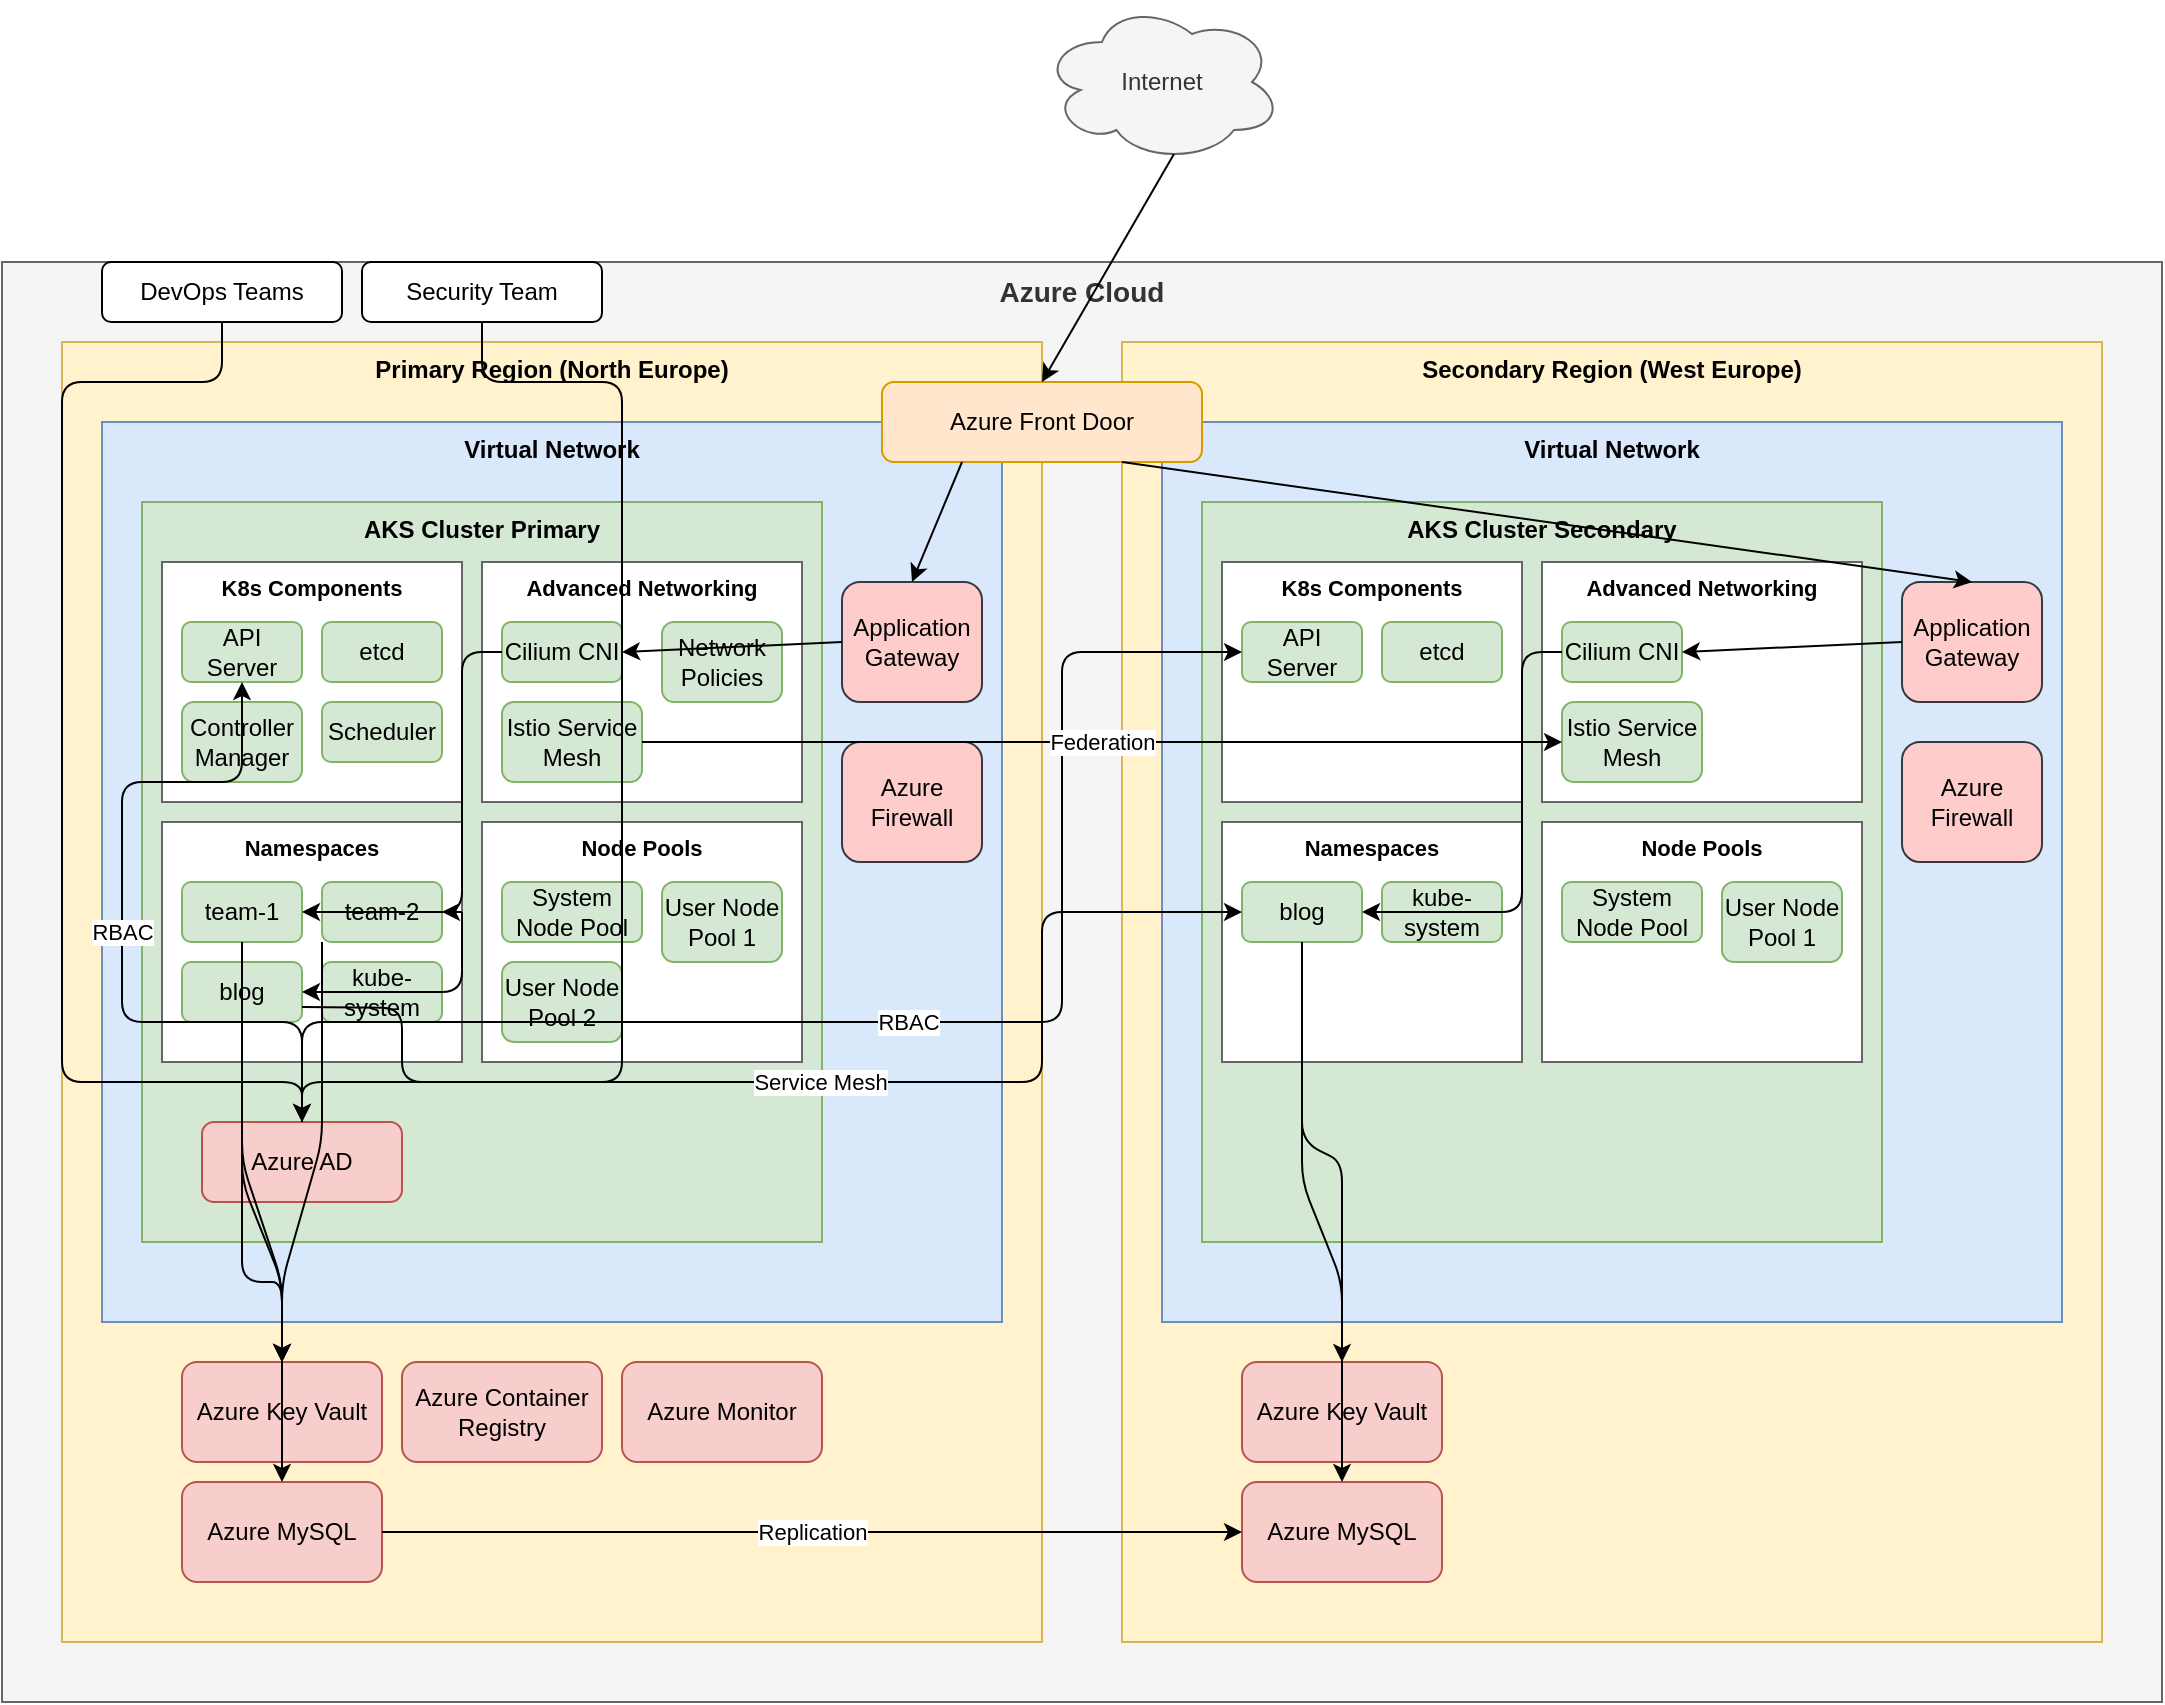 <mxfile version="26.0.16">
  <diagram id="LvrRZLimP2Qcy-BHRHNV" name="K8s Architecture">
    <mxGraphModel dx="1098" dy="1815" grid="1" gridSize="10" guides="1" tooltips="1" connect="1" arrows="1" fold="1" page="1" pageScale="1" pageWidth="1169" pageHeight="827" math="0" shadow="0">
      <root>
        <mxCell id="0" />
        <mxCell id="1" parent="0" />
        <mxCell id="2" value="Azure Cloud" style="rounded=0;whiteSpace=wrap;html=1;fillColor=#f5f5f5;strokeColor=#666666;fontColor=#333333;verticalAlign=top;dashed=0;strokeWidth=1;fontSize=14;fontStyle=1" parent="1" vertex="1">
          <mxGeometry x="40" y="40" width="1080" height="720" as="geometry" />
        </mxCell>
        <mxCell id="3" value="Primary Region (North Europe)" style="rounded=0;whiteSpace=wrap;html=1;fillColor=#fff2cc;strokeColor=#d6b656;verticalAlign=top;fontSize=12;fontStyle=1" parent="1" vertex="1">
          <mxGeometry x="70" y="80" width="490" height="650" as="geometry" />
        </mxCell>
        <mxCell id="4" value="Secondary Region (West Europe)" style="rounded=0;whiteSpace=wrap;html=1;fillColor=#fff2cc;strokeColor=#d6b656;verticalAlign=top;fontSize=12;fontStyle=1" parent="1" vertex="1">
          <mxGeometry x="600" y="80" width="490" height="650" as="geometry" />
        </mxCell>
        <mxCell id="5" value="Virtual Network" style="rounded=0;whiteSpace=wrap;html=1;fillColor=#dae8fc;strokeColor=#6c8ebf;verticalAlign=top;fontSize=12;fontStyle=1" parent="1" vertex="1">
          <mxGeometry x="90" y="120" width="450" height="450" as="geometry" />
        </mxCell>
        <mxCell id="6" value="Virtual Network" style="rounded=0;whiteSpace=wrap;html=1;fillColor=#dae8fc;strokeColor=#6c8ebf;verticalAlign=top;fontSize=12;fontStyle=1" parent="1" vertex="1">
          <mxGeometry x="620" y="120" width="450" height="450" as="geometry" />
        </mxCell>
        <mxCell id="7" value="AKS Cluster Primary" style="rounded=0;whiteSpace=wrap;html=1;fillColor=#d5e8d4;strokeColor=#82b366;verticalAlign=top;fontSize=12;fontStyle=1" parent="1" vertex="1">
          <mxGeometry x="110" y="160" width="340" height="370" as="geometry" />
        </mxCell>
        <mxCell id="8" value="AKS Cluster Secondary" style="rounded=0;whiteSpace=wrap;html=1;fillColor=#d5e8d4;strokeColor=#82b366;verticalAlign=top;fontSize=12;fontStyle=1" parent="1" vertex="1">
          <mxGeometry x="640" y="160" width="340" height="370" as="geometry" />
        </mxCell>
        <mxCell id="9" value="K8s Components" style="rounded=0;whiteSpace=wrap;html=1;fillColor=#FFFFFF;strokeColor=#666666;verticalAlign=top;fontSize=11;fontStyle=1" parent="1" vertex="1">
          <mxGeometry x="120" y="190" width="150" height="120" as="geometry" />
        </mxCell>
        <mxCell id="10" value="K8s Components" style="rounded=0;whiteSpace=wrap;html=1;fillColor=#FFFFFF;strokeColor=#666666;verticalAlign=top;fontSize=11;fontStyle=1" parent="1" vertex="1">
          <mxGeometry x="650" y="190" width="150" height="120" as="geometry" />
        </mxCell>
        <mxCell id="11" value="API Server" style="rounded=1;whiteSpace=wrap;html=1;fillColor=#d5e8d4;strokeColor=#82b366;" parent="1" vertex="1">
          <mxGeometry x="130" y="220" width="60" height="30" as="geometry" />
        </mxCell>
        <mxCell id="12" value="etcd" style="rounded=1;whiteSpace=wrap;html=1;fillColor=#d5e8d4;strokeColor=#82b366;" parent="1" vertex="1">
          <mxGeometry x="200" y="220" width="60" height="30" as="geometry" />
        </mxCell>
        <mxCell id="13" value="Controller Manager" style="rounded=1;whiteSpace=wrap;html=1;fillColor=#d5e8d4;strokeColor=#82b366;" parent="1" vertex="1">
          <mxGeometry x="130" y="260" width="60" height="40" as="geometry" />
        </mxCell>
        <mxCell id="14" value="Scheduler" style="rounded=1;whiteSpace=wrap;html=1;fillColor=#d5e8d4;strokeColor=#82b366;" parent="1" vertex="1">
          <mxGeometry x="200" y="260" width="60" height="30" as="geometry" />
        </mxCell>
        <mxCell id="15" value="API Server" style="rounded=1;whiteSpace=wrap;html=1;fillColor=#d5e8d4;strokeColor=#82b366;" parent="1" vertex="1">
          <mxGeometry x="660" y="220" width="60" height="30" as="geometry" />
        </mxCell>
        <mxCell id="16" value="etcd" style="rounded=1;whiteSpace=wrap;html=1;fillColor=#d5e8d4;strokeColor=#82b366;" parent="1" vertex="1">
          <mxGeometry x="730" y="220" width="60" height="30" as="geometry" />
        </mxCell>
        <mxCell id="17" value="Namespaces" style="rounded=0;whiteSpace=wrap;html=1;fillColor=#FFFFFF;strokeColor=#666666;verticalAlign=top;fontSize=11;fontStyle=1" parent="1" vertex="1">
          <mxGeometry x="120" y="320" width="150" height="120" as="geometry" />
        </mxCell>
        <mxCell id="18" value="Namespaces" style="rounded=0;whiteSpace=wrap;html=1;fillColor=#FFFFFF;strokeColor=#666666;verticalAlign=top;fontSize=11;fontStyle=1" parent="1" vertex="1">
          <mxGeometry x="650" y="320" width="150" height="120" as="geometry" />
        </mxCell>
        <mxCell id="19" value="team-1" style="rounded=1;whiteSpace=wrap;html=1;fillColor=#d5e8d4;strokeColor=#82b366;" parent="1" vertex="1">
          <mxGeometry x="130" y="350" width="60" height="30" as="geometry" />
        </mxCell>
        <mxCell id="20" value="team-2" style="rounded=1;whiteSpace=wrap;html=1;fillColor=#d5e8d4;strokeColor=#82b366;" parent="1" vertex="1">
          <mxGeometry x="200" y="350" width="60" height="30" as="geometry" />
        </mxCell>
        <mxCell id="21" value="blog" style="rounded=1;whiteSpace=wrap;html=1;fillColor=#d5e8d4;strokeColor=#82b366;" parent="1" vertex="1">
          <mxGeometry x="130" y="390" width="60" height="30" as="geometry" />
        </mxCell>
        <mxCell id="22" value="kube-system" style="rounded=1;whiteSpace=wrap;html=1;fillColor=#d5e8d4;strokeColor=#82b366;" parent="1" vertex="1">
          <mxGeometry x="200" y="390" width="60" height="30" as="geometry" />
        </mxCell>
        <mxCell id="23" value="blog" style="rounded=1;whiteSpace=wrap;html=1;fillColor=#d5e8d4;strokeColor=#82b366;" parent="1" vertex="1">
          <mxGeometry x="660" y="350" width="60" height="30" as="geometry" />
        </mxCell>
        <mxCell id="24" value="kube-system" style="rounded=1;whiteSpace=wrap;html=1;fillColor=#d5e8d4;strokeColor=#82b366;" parent="1" vertex="1">
          <mxGeometry x="730" y="350" width="60" height="30" as="geometry" />
        </mxCell>
        <mxCell id="25" value="Advanced Networking" style="rounded=0;whiteSpace=wrap;html=1;fillColor=#FFFFFF;strokeColor=#666666;verticalAlign=top;fontSize=11;fontStyle=1" parent="1" vertex="1">
          <mxGeometry x="280" y="190" width="160" height="120" as="geometry" />
        </mxCell>
        <mxCell id="26" value="Advanced Networking" style="rounded=0;whiteSpace=wrap;html=1;fillColor=#FFFFFF;strokeColor=#666666;verticalAlign=top;fontSize=11;fontStyle=1" parent="1" vertex="1">
          <mxGeometry x="810" y="190" width="160" height="120" as="geometry" />
        </mxCell>
        <mxCell id="27" value="Cilium CNI" style="rounded=1;whiteSpace=wrap;html=1;fillColor=#d5e8d4;strokeColor=#82b366;" parent="1" vertex="1">
          <mxGeometry x="290" y="220" width="60" height="30" as="geometry" />
        </mxCell>
        <mxCell id="28" value="Istio Service Mesh" style="rounded=1;whiteSpace=wrap;html=1;fillColor=#d5e8d4;strokeColor=#82b366;" parent="1" vertex="1">
          <mxGeometry x="290" y="260" width="70" height="40" as="geometry" />
        </mxCell>
        <mxCell id="29" value="Network Policies" style="rounded=1;whiteSpace=wrap;html=1;fillColor=#d5e8d4;strokeColor=#82b366;" parent="1" vertex="1">
          <mxGeometry x="370" y="220" width="60" height="40" as="geometry" />
        </mxCell>
        <mxCell id="30" value="Cilium CNI" style="rounded=1;whiteSpace=wrap;html=1;fillColor=#d5e8d4;strokeColor=#82b366;" parent="1" vertex="1">
          <mxGeometry x="820" y="220" width="60" height="30" as="geometry" />
        </mxCell>
        <mxCell id="31" value="Istio Service Mesh" style="rounded=1;whiteSpace=wrap;html=1;fillColor=#d5e8d4;strokeColor=#82b366;" parent="1" vertex="1">
          <mxGeometry x="820" y="260" width="70" height="40" as="geometry" />
        </mxCell>
        <mxCell id="32" value="Node Pools" style="rounded=0;whiteSpace=wrap;html=1;fillColor=#FFFFFF;strokeColor=#666666;verticalAlign=top;fontSize=11;fontStyle=1" parent="1" vertex="1">
          <mxGeometry x="280" y="320" width="160" height="120" as="geometry" />
        </mxCell>
        <mxCell id="33" value="Node Pools" style="rounded=0;whiteSpace=wrap;html=1;fillColor=#FFFFFF;strokeColor=#666666;verticalAlign=top;fontSize=11;fontStyle=1" parent="1" vertex="1">
          <mxGeometry x="810" y="320" width="160" height="120" as="geometry" />
        </mxCell>
        <mxCell id="34" value="System Node Pool" style="rounded=1;whiteSpace=wrap;html=1;fillColor=#d5e8d4;strokeColor=#82b366;" parent="1" vertex="1">
          <mxGeometry x="290" y="350" width="70" height="30" as="geometry" />
        </mxCell>
        <mxCell id="35" value="User Node Pool 1" style="rounded=1;whiteSpace=wrap;html=1;fillColor=#d5e8d4;strokeColor=#82b366;" parent="1" vertex="1">
          <mxGeometry x="370" y="350" width="60" height="40" as="geometry" />
        </mxCell>
        <mxCell id="36" value="User Node Pool 2" style="rounded=1;whiteSpace=wrap;html=1;fillColor=#d5e8d4;strokeColor=#82b366;" parent="1" vertex="1">
          <mxGeometry x="290" y="390" width="60" height="40" as="geometry" />
        </mxCell>
        <mxCell id="37" value="System Node Pool" style="rounded=1;whiteSpace=wrap;html=1;fillColor=#d5e8d4;strokeColor=#82b366;" parent="1" vertex="1">
          <mxGeometry x="820" y="350" width="70" height="30" as="geometry" />
        </mxCell>
        <mxCell id="38" value="User Node Pool 1" style="rounded=1;whiteSpace=wrap;html=1;fillColor=#d5e8d4;strokeColor=#82b366;" parent="1" vertex="1">
          <mxGeometry x="900" y="350" width="60" height="40" as="geometry" />
        </mxCell>
        <mxCell id="39" value="Application Gateway" style="rounded=1;whiteSpace=wrap;html=1;fillColor=#ffcccc;strokeColor=#36393d;" parent="1" vertex="1">
          <mxGeometry x="460" y="200" width="70" height="60" as="geometry" />
        </mxCell>
        <mxCell id="40" value="Application Gateway" style="rounded=1;whiteSpace=wrap;html=1;fillColor=#ffcccc;strokeColor=#36393d;" parent="1" vertex="1">
          <mxGeometry x="990" y="200" width="70" height="60" as="geometry" />
        </mxCell>
        <mxCell id="41" value="Azure Firewall" style="rounded=1;whiteSpace=wrap;html=1;fillColor=#ffcccc;strokeColor=#36393d;" parent="1" vertex="1">
          <mxGeometry x="460" y="280" width="70" height="60" as="geometry" />
        </mxCell>
        <mxCell id="42" value="Azure Firewall" style="rounded=1;whiteSpace=wrap;html=1;fillColor=#ffcccc;strokeColor=#36393d;" parent="1" vertex="1">
          <mxGeometry x="990" y="280" width="70" height="60" as="geometry" />
        </mxCell>
        <mxCell id="43" value="Azure Key Vault" style="rounded=1;whiteSpace=wrap;html=1;fillColor=#f8cecc;strokeColor=#b85450;" parent="1" vertex="1">
          <mxGeometry x="130" y="590" width="100" height="50" as="geometry" />
        </mxCell>
        <mxCell id="44" value="Azure Container Registry" style="rounded=1;whiteSpace=wrap;html=1;fillColor=#f8cecc;strokeColor=#b85450;" parent="1" vertex="1">
          <mxGeometry x="240" y="590" width="100" height="50" as="geometry" />
        </mxCell>
        <mxCell id="45" value="Azure Monitor" style="rounded=1;whiteSpace=wrap;html=1;fillColor=#f8cecc;strokeColor=#b85450;" parent="1" vertex="1">
          <mxGeometry x="350" y="590" width="100" height="50" as="geometry" />
        </mxCell>
        <mxCell id="46" value="Azure MySQL" style="rounded=1;whiteSpace=wrap;html=1;fillColor=#f8cecc;strokeColor=#b85450;" parent="1" vertex="1">
          <mxGeometry x="130" y="650" width="100" height="50" as="geometry" />
        </mxCell>
        <mxCell id="47" value="Azure Key Vault" style="rounded=1;whiteSpace=wrap;html=1;fillColor=#f8cecc;strokeColor=#b85450;" parent="1" vertex="1">
          <mxGeometry x="660" y="590" width="100" height="50" as="geometry" />
        </mxCell>
        <mxCell id="48" value="Azure MySQL" style="rounded=1;whiteSpace=wrap;html=1;fillColor=#f8cecc;strokeColor=#b85450;" parent="1" vertex="1">
          <mxGeometry x="660" y="650" width="100" height="50" as="geometry" />
        </mxCell>
        <mxCell id="49" value="Internet" style="ellipse;shape=cloud;whiteSpace=wrap;html=1;fillColor=#f5f5f5;strokeColor=#666666;fontColor=#333333;" parent="1" vertex="1">
          <mxGeometry x="560" y="-90" width="120" height="80" as="geometry" />
        </mxCell>
        <mxCell id="50" value="Azure Front Door" style="rounded=1;whiteSpace=wrap;html=1;fillColor=#ffe6cc;strokeColor=#d79b00;" parent="1" vertex="1">
          <mxGeometry x="480" y="100" width="160" height="40" as="geometry" />
        </mxCell>
        <mxCell id="51" value="Azure AD" style="rounded=1;whiteSpace=wrap;html=1;fillColor=#f8cecc;strokeColor=#b85450;" parent="1" vertex="1">
          <mxGeometry x="140" y="470" width="100" height="40" as="geometry" />
        </mxCell>
        <mxCell id="52" value="DevOps Teams" style="rounded=1;whiteSpace=wrap;html=1;" parent="1" vertex="1">
          <mxGeometry x="90" y="40" width="120" height="30" as="geometry" />
        </mxCell>
        <mxCell id="53" value="Security Team" style="rounded=1;whiteSpace=wrap;html=1;" parent="1" vertex="1">
          <mxGeometry x="220" y="40" width="120" height="30" as="geometry" />
        </mxCell>
        <mxCell id="54" value="" style="endArrow=classic;html=1;exitX=0.55;exitY=0.95;exitDx=0;exitDy=0;exitPerimeter=0;entryX=0.5;entryY=0;entryDx=0;entryDy=0;" parent="1" source="49" target="50" edge="1">
          <mxGeometry width="50" height="50" relative="1" as="geometry">
            <mxPoint x="560" y="400" as="sourcePoint" />
            <mxPoint x="610" y="350" as="targetPoint" />
          </mxGeometry>
        </mxCell>
        <mxCell id="55" value="" style="endArrow=classic;html=1;exitX=0.25;exitY=1;exitDx=0;exitDy=0;entryX=0.5;entryY=0;entryDx=0;entryDy=0;" parent="1" source="50" target="39" edge="1">
          <mxGeometry width="50" height="50" relative="1" as="geometry">
            <mxPoint x="560" y="400" as="sourcePoint" />
            <mxPoint x="610" y="350" as="targetPoint" />
          </mxGeometry>
        </mxCell>
        <mxCell id="56" value="" style="endArrow=classic;html=1;exitX=0.75;exitY=1;exitDx=0;exitDy=0;entryX=0.5;entryY=0;entryDx=0;entryDy=0;" parent="1" source="50" target="40" edge="1">
          <mxGeometry width="50" height="50" relative="1" as="geometry">
            <mxPoint x="560" y="400" as="sourcePoint" />
            <mxPoint x="610" y="350" as="targetPoint" />
          </mxGeometry>
        </mxCell>
        <mxCell id="57" value="" style="endArrow=classic;html=1;exitX=0;exitY=0.5;exitDx=0;exitDy=0;entryX=1;entryY=0.5;entryDx=0;entryDy=0;" parent="1" source="39" target="27" edge="1">
          <mxGeometry width="50" height="50" relative="1" as="geometry">
            <mxPoint x="560" y="400" as="sourcePoint" />
            <mxPoint x="610" y="350" as="targetPoint" />
          </mxGeometry>
        </mxCell>
        <mxCell id="58" value="" style="endArrow=classic;html=1;exitX=0;exitY=0.5;exitDx=0;exitDy=0;entryX=1;entryY=0.5;entryDx=0;entryDy=0;" parent="1" source="40" target="30" edge="1">
          <mxGeometry width="50" height="50" relative="1" as="geometry">
            <mxPoint x="560" y="400" as="sourcePoint" />
            <mxPoint x="610" y="350" as="targetPoint" />
          </mxGeometry>
        </mxCell>
        <mxCell id="59" value="" style="endArrow=classic;html=1;exitX=0;exitY=0.5;exitDx=0;exitDy=0;entryX=1;entryY=0.5;entryDx=0;entryDy=0;" parent="1" source="27" target="19" edge="1">
          <mxGeometry width="50" height="50" relative="1" as="geometry">
            <mxPoint x="560" y="400" as="sourcePoint" />
            <mxPoint x="200" y="350" as="targetPoint" />
            <Array as="points">
              <mxPoint x="270" y="235" />
              <mxPoint x="270" y="365" />
            </Array>
          </mxGeometry>
        </mxCell>
        <mxCell id="60" value="" style="endArrow=classic;html=1;entryX=1;entryY=0.5;entryDx=0;entryDy=0;" parent="1" target="20" edge="1">
          <mxGeometry width="50" height="50" relative="1" as="geometry">
            <mxPoint x="270" y="365" as="sourcePoint" />
            <mxPoint x="610" y="350" as="targetPoint" />
          </mxGeometry>
        </mxCell>
        <mxCell id="61" value="" style="endArrow=classic;html=1;entryX=1;entryY=0.5;entryDx=0;entryDy=0;" parent="1" target="21" edge="1">
          <mxGeometry width="50" height="50" relative="1" as="geometry">
            <mxPoint x="270" y="365" as="sourcePoint" />
            <mxPoint x="610" y="350" as="targetPoint" />
            <Array as="points">
              <mxPoint x="270" y="405" />
            </Array>
          </mxGeometry>
        </mxCell>
        <mxCell id="62" value="" style="endArrow=classic;html=1;exitX=0;exitY=0.5;exitDx=0;exitDy=0;entryX=1;entryY=0.5;entryDx=0;entryDy=0;" parent="1" source="30" target="23" edge="1">
          <mxGeometry width="50" height="50" relative="1" as="geometry">
            <mxPoint x="560" y="400" as="sourcePoint" />
            <mxPoint x="610" y="350" as="targetPoint" />
            <Array as="points">
              <mxPoint x="800" y="235" />
              <mxPoint x="800" y="365" />
            </Array>
          </mxGeometry>
        </mxCell>
        <mxCell id="63" value="" style="endArrow=classic;html=1;exitX=0.5;exitY=1;exitDx=0;exitDy=0;entryX=0.5;entryY=0;entryDx=0;entryDy=0;" parent="1" source="21" target="46" edge="1">
          <mxGeometry width="50" height="50" relative="1" as="geometry">
            <mxPoint x="560" y="400" as="sourcePoint" />
            <mxPoint x="610" y="350" as="targetPoint" />
            <Array as="points">
              <mxPoint x="160" y="550" />
              <mxPoint x="180" y="550" />
            </Array>
          </mxGeometry>
        </mxCell>
        <mxCell id="64" value="" style="endArrow=classic;html=1;exitX=0.5;exitY=1;exitDx=0;exitDy=0;entryX=0.5;entryY=0;entryDx=0;entryDy=0;" parent="1" source="23" target="48" edge="1">
          <mxGeometry width="50" height="50" relative="1" as="geometry">
            <mxPoint x="560" y="400" as="sourcePoint" />
            <mxPoint x="610" y="350" as="targetPoint" />
            <Array as="points">
              <mxPoint x="690" y="500" />
              <mxPoint x="710" y="550" />
            </Array>
          </mxGeometry>
        </mxCell>
        <mxCell id="65" value="Replication" style="endArrow=classic;html=1;exitX=1;exitY=0.5;exitDx=0;exitDy=0;entryX=0;entryY=0.5;entryDx=0;entryDy=0;" parent="1" source="46" target="48" edge="1">
          <mxGeometry relative="1" as="geometry">
            <mxPoint x="560" y="400" as="sourcePoint" />
            <mxPoint x="610" y="350" as="targetPoint" />
          </mxGeometry>
        </mxCell>
        <mxCell id="66" value="" style="endArrow=classic;html=1;exitX=0.5;exitY=1;exitDx=0;exitDy=0;entryX=0.5;entryY=0;entryDx=0;entryDy=0;" parent="1" source="19" target="43" edge="1">
          <mxGeometry width="50" height="50" relative="1" as="geometry">
            <mxPoint x="560" y="400" as="sourcePoint" />
            <mxPoint x="610" y="350" as="targetPoint" />
            <Array as="points">
              <mxPoint x="160" y="500" />
              <mxPoint x="180" y="550" />
            </Array>
          </mxGeometry>
        </mxCell>
        <mxCell id="67" value="" style="endArrow=classic;html=1;entryX=0.5;entryY=0;entryDx=0;entryDy=0;" parent="1" target="43" edge="1">
          <mxGeometry width="50" height="50" relative="1" as="geometry">
            <mxPoint x="200" y="380" as="sourcePoint" />
            <mxPoint x="610" y="350" as="targetPoint" />
            <Array as="points">
              <mxPoint x="200" y="480" />
              <mxPoint x="180" y="550" />
            </Array>
          </mxGeometry>
        </mxCell>
        <mxCell id="68" value="" style="endArrow=classic;html=1;entryX=0.5;entryY=0;entryDx=0;entryDy=0;" parent="1" target="43" edge="1">
          <mxGeometry width="50" height="50" relative="1" as="geometry">
            <mxPoint x="160" y="420" as="sourcePoint" />
            <mxPoint x="610" y="350" as="targetPoint" />
            <Array as="points">
              <mxPoint x="160" y="490" />
              <mxPoint x="180" y="550" />
            </Array>
          </mxGeometry>
        </mxCell>
        <mxCell id="69" value="" style="endArrow=classic;html=1;exitX=0.5;exitY=1;exitDx=0;exitDy=0;entryX=0.5;entryY=0;entryDx=0;entryDy=0;" parent="1" source="23" target="47" edge="1">
          <mxGeometry width="50" height="50" relative="1" as="geometry">
            <mxPoint x="560" y="400" as="sourcePoint" />
            <mxPoint x="610" y="350" as="targetPoint" />
            <Array as="points">
              <mxPoint x="690" y="480" />
              <mxPoint x="710" y="490" />
            </Array>
          </mxGeometry>
        </mxCell>
        <mxCell id="70" value="" style="endArrow=classic;html=1;exitX=0.5;exitY=1;exitDx=0;exitDy=0;entryX=0.5;entryY=0;entryDx=0;entryDy=0;" parent="1" source="52" target="51" edge="1">
          <mxGeometry width="50" height="50" relative="1" as="geometry">
            <mxPoint x="560" y="400" as="sourcePoint" />
            <mxPoint x="610" y="350" as="targetPoint" />
            <Array as="points">
              <mxPoint x="150" y="100" />
              <mxPoint x="70" y="100" />
              <mxPoint x="70" y="450" />
              <mxPoint x="190" y="450" />
            </Array>
          </mxGeometry>
        </mxCell>
        <mxCell id="71" value="" style="endArrow=classic;html=1;exitX=0.5;exitY=1;exitDx=0;exitDy=0;" parent="1" source="53" edge="1">
          <mxGeometry width="50" height="50" relative="1" as="geometry">
            <mxPoint x="560" y="400" as="sourcePoint" />
            <mxPoint x="190" y="470" as="targetPoint" />
            <Array as="points">
              <mxPoint x="280" y="100" />
              <mxPoint x="350" y="100" />
              <mxPoint x="350" y="450" />
              <mxPoint x="190" y="450" />
            </Array>
          </mxGeometry>
        </mxCell>
        <mxCell id="72" value="RBAC" style="endArrow=classic;html=1;exitX=0.5;exitY=0;exitDx=0;exitDy=0;entryX=0.5;entryY=1;entryDx=0;entryDy=0;" parent="1" source="51" target="11" edge="1">
          <mxGeometry relative="1" as="geometry">
            <mxPoint x="560" y="400" as="sourcePoint" />
            <mxPoint x="610" y="350" as="targetPoint" />
            <Array as="points">
              <mxPoint x="190" y="420" />
              <mxPoint x="100" y="420" />
              <mxPoint x="100" y="300" />
              <mxPoint x="160" y="300" />
            </Array>
          </mxGeometry>
        </mxCell>
        <mxCell id="73" value="RBAC" style="endArrow=classic;html=1;exitX=0.5;exitY=0;exitDx=0;exitDy=0;entryX=0;entryY=0.5;entryDx=0;entryDy=0;" parent="1" source="51" target="15" edge="1">
          <mxGeometry relative="1" as="geometry">
            <mxPoint x="560" y="400" as="sourcePoint" />
            <mxPoint x="610" y="350" as="targetPoint" />
            <Array as="points">
              <mxPoint x="190" y="420" />
              <mxPoint x="430" y="420" />
              <mxPoint x="520" y="420" />
              <mxPoint x="570" y="420" />
              <mxPoint x="570" y="235" />
            </Array>
          </mxGeometry>
        </mxCell>
        <mxCell id="74" value="Federation" style="endArrow=classic;html=1;exitX=1;exitY=0.5;exitDx=0;exitDy=0;entryX=0;entryY=0.5;entryDx=0;entryDy=0;" parent="1" source="28" target="31" edge="1">
          <mxGeometry relative="1" as="geometry">
            <mxPoint x="560" y="400" as="sourcePoint" />
            <mxPoint x="610" y="350" as="targetPoint" />
            <Array as="points">
              <mxPoint x="430" y="280" />
              <mxPoint x="640" y="280" />
              <mxPoint x="780" y="280" />
            </Array>
          </mxGeometry>
        </mxCell>
        <mxCell id="75" value="Service Mesh" style="endArrow=classic;html=1;exitX=1;exitY=0.75;exitDx=0;exitDy=0;entryX=0;entryY=0.5;entryDx=0;entryDy=0;" parent="1" source="21" target="23" edge="1">
          <mxGeometry relative="1" as="geometry">
            <mxPoint x="560" y="400" as="sourcePoint" />
            <mxPoint x="610" y="350" as="targetPoint" />
            <Array as="points">
              <mxPoint x="240" y="413" />
              <mxPoint x="240" y="450" />
              <mxPoint x="560" y="450" />
              <mxPoint x="560" y="365" />
            </Array>
          </mxGeometry>
        </mxCell>
      </root>
    </mxGraphModel>
  </diagram>
</mxfile>
